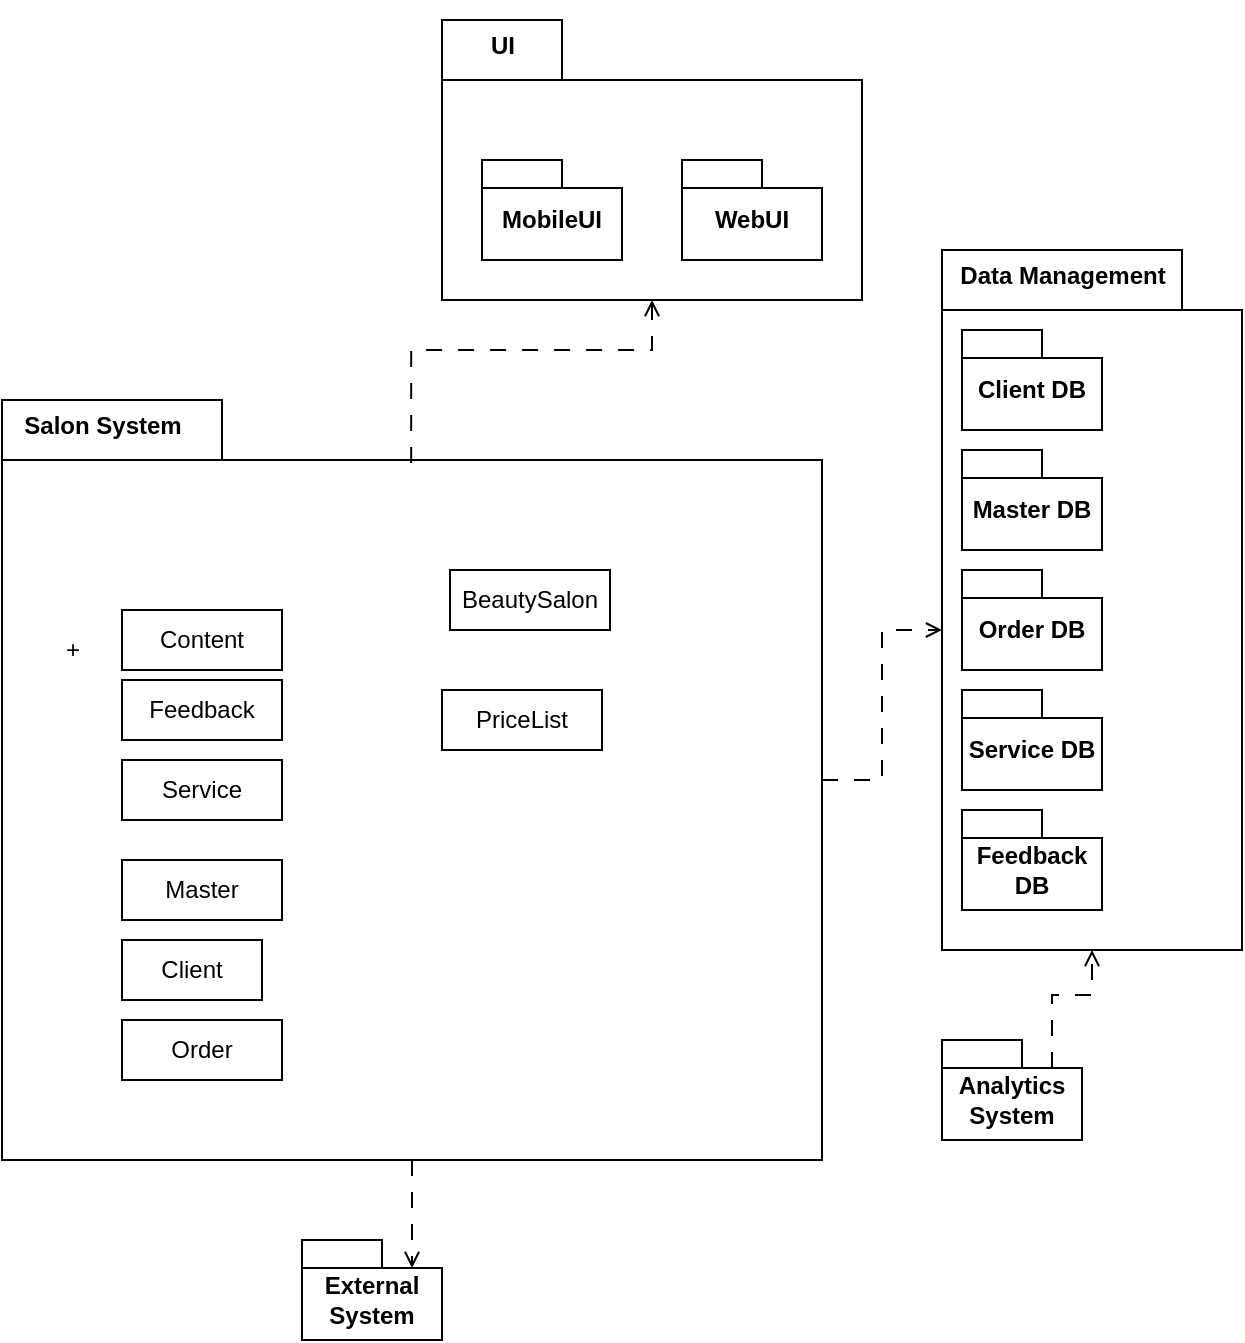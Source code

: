 <mxfile version="22.1.0" type="github">
  <diagram name="Страница — 1" id="7rhQbuFe_-9_RXr2HvZd">
    <mxGraphModel dx="1196" dy="609" grid="1" gridSize="10" guides="1" tooltips="1" connect="1" arrows="1" fold="1" page="1" pageScale="1" pageWidth="827" pageHeight="1169" math="0" shadow="0">
      <root>
        <mxCell id="0" />
        <mxCell id="1" parent="0" />
        <mxCell id="s2ad0YZ6BnSwc8JYi69Y-1" value="" style="shape=folder;fontStyle=1;spacingTop=10;tabWidth=60;tabHeight=30;tabPosition=left;html=1;whiteSpace=wrap;" parent="1" vertex="1">
          <mxGeometry x="370" y="120" width="210" height="140" as="geometry" />
        </mxCell>
        <mxCell id="s2ad0YZ6BnSwc8JYi69Y-2" value="WebUI" style="shape=folder;fontStyle=1;spacingTop=10;tabWidth=40;tabHeight=14;tabPosition=left;html=1;whiteSpace=wrap;" parent="1" vertex="1">
          <mxGeometry x="490" y="190" width="70" height="50" as="geometry" />
        </mxCell>
        <mxCell id="s2ad0YZ6BnSwc8JYi69Y-3" value="MobileUI" style="shape=folder;fontStyle=1;spacingTop=10;tabWidth=40;tabHeight=14;tabPosition=left;html=1;whiteSpace=wrap;" parent="1" vertex="1">
          <mxGeometry x="390" y="190" width="70" height="50" as="geometry" />
        </mxCell>
        <mxCell id="s2ad0YZ6BnSwc8JYi69Y-4" value="UI" style="text;align=center;fontStyle=1;verticalAlign=middle;spacingLeft=3;spacingRight=3;strokeColor=none;rotatable=0;points=[[0,0.5],[1,0.5]];portConstraint=eastwest;html=1;" parent="1" vertex="1">
          <mxGeometry x="360" y="110" width="80" height="46" as="geometry" />
        </mxCell>
        <mxCell id="s2ad0YZ6BnSwc8JYi69Y-5" value="" style="shape=folder;fontStyle=1;spacingTop=10;tabWidth=110;tabHeight=30;tabPosition=left;html=1;whiteSpace=wrap;" parent="1" vertex="1">
          <mxGeometry x="150" y="310" width="410" height="380" as="geometry" />
        </mxCell>
        <mxCell id="s2ad0YZ6BnSwc8JYi69Y-6" value="" style="shape=folder;fontStyle=1;spacingTop=10;tabWidth=120;tabHeight=30;tabPosition=left;html=1;whiteSpace=wrap;" parent="1" vertex="1">
          <mxGeometry x="620" y="235" width="150" height="350" as="geometry" />
        </mxCell>
        <mxCell id="s2ad0YZ6BnSwc8JYi69Y-7" value="Data Management" style="text;align=center;fontStyle=1;verticalAlign=middle;spacingLeft=3;spacingRight=3;strokeColor=none;rotatable=0;points=[[0,0.5],[1,0.5]];portConstraint=eastwest;html=1;" parent="1" vertex="1">
          <mxGeometry x="640" y="235" width="80" height="26" as="geometry" />
        </mxCell>
        <mxCell id="s2ad0YZ6BnSwc8JYi69Y-9" value="Client DB" style="shape=folder;fontStyle=1;spacingTop=10;tabWidth=40;tabHeight=14;tabPosition=left;html=1;whiteSpace=wrap;" parent="1" vertex="1">
          <mxGeometry x="630" y="275" width="70" height="50" as="geometry" />
        </mxCell>
        <mxCell id="s2ad0YZ6BnSwc8JYi69Y-10" value="Master DB" style="shape=folder;fontStyle=1;spacingTop=10;tabWidth=40;tabHeight=14;tabPosition=left;html=1;whiteSpace=wrap;" parent="1" vertex="1">
          <mxGeometry x="630" y="335" width="70" height="50" as="geometry" />
        </mxCell>
        <mxCell id="s2ad0YZ6BnSwc8JYi69Y-11" value="Order DB" style="shape=folder;fontStyle=1;spacingTop=10;tabWidth=40;tabHeight=14;tabPosition=left;html=1;whiteSpace=wrap;" parent="1" vertex="1">
          <mxGeometry x="630" y="395" width="70" height="50" as="geometry" />
        </mxCell>
        <mxCell id="s2ad0YZ6BnSwc8JYi69Y-13" value="Service DB" style="shape=folder;fontStyle=1;spacingTop=10;tabWidth=40;tabHeight=14;tabPosition=left;html=1;whiteSpace=wrap;" parent="1" vertex="1">
          <mxGeometry x="630" y="455" width="70" height="50" as="geometry" />
        </mxCell>
        <mxCell id="s2ad0YZ6BnSwc8JYi69Y-14" value="Feedback DB" style="shape=folder;fontStyle=1;spacingTop=10;tabWidth=40;tabHeight=14;tabPosition=left;html=1;whiteSpace=wrap;" parent="1" vertex="1">
          <mxGeometry x="630" y="515" width="70" height="50" as="geometry" />
        </mxCell>
        <mxCell id="s2ad0YZ6BnSwc8JYi69Y-15" style="edgeStyle=orthogonalEdgeStyle;rounded=0;orthogonalLoop=1;jettySize=auto;html=1;entryX=0.5;entryY=1;entryDx=0;entryDy=0;entryPerimeter=0;dashed=1;endArrow=open;endFill=0;dashPattern=8 8;exitX=0.499;exitY=0.083;exitDx=0;exitDy=0;exitPerimeter=0;" parent="1" source="s2ad0YZ6BnSwc8JYi69Y-5" target="s2ad0YZ6BnSwc8JYi69Y-1" edge="1">
          <mxGeometry relative="1" as="geometry" />
        </mxCell>
        <mxCell id="s2ad0YZ6BnSwc8JYi69Y-18" style="edgeStyle=orthogonalEdgeStyle;rounded=0;orthogonalLoop=1;jettySize=auto;html=1;entryX=0;entryY=0;entryDx=0;entryDy=190;entryPerimeter=0;dashed=1;dashPattern=8 8;endArrow=open;endFill=0;" parent="1" source="s2ad0YZ6BnSwc8JYi69Y-5" target="s2ad0YZ6BnSwc8JYi69Y-6" edge="1">
          <mxGeometry relative="1" as="geometry" />
        </mxCell>
        <mxCell id="s2ad0YZ6BnSwc8JYi69Y-20" value="External System" style="shape=folder;fontStyle=1;spacingTop=10;tabWidth=40;tabHeight=14;tabPosition=left;html=1;whiteSpace=wrap;" parent="1" vertex="1">
          <mxGeometry x="300" y="730" width="70" height="50" as="geometry" />
        </mxCell>
        <mxCell id="s2ad0YZ6BnSwc8JYi69Y-21" value="Analytics System" style="shape=folder;fontStyle=1;spacingTop=10;tabWidth=40;tabHeight=14;tabPosition=left;html=1;whiteSpace=wrap;" parent="1" vertex="1">
          <mxGeometry x="620" y="630" width="70" height="50" as="geometry" />
        </mxCell>
        <mxCell id="s2ad0YZ6BnSwc8JYi69Y-22" style="edgeStyle=orthogonalEdgeStyle;rounded=0;orthogonalLoop=1;jettySize=auto;html=1;entryX=0;entryY=0;entryDx=55;entryDy=14;entryPerimeter=0;dashed=1;dashPattern=8 8;endArrow=open;endFill=0;" parent="1" source="s2ad0YZ6BnSwc8JYi69Y-5" target="s2ad0YZ6BnSwc8JYi69Y-20" edge="1">
          <mxGeometry relative="1" as="geometry" />
        </mxCell>
        <mxCell id="s2ad0YZ6BnSwc8JYi69Y-24" style="edgeStyle=orthogonalEdgeStyle;rounded=0;orthogonalLoop=1;jettySize=auto;html=1;exitX=0;exitY=0;exitDx=55;exitDy=14;exitPerimeter=0;entryX=0.5;entryY=1;entryDx=0;entryDy=0;entryPerimeter=0;dashed=1;dashPattern=8 8;endArrow=open;endFill=0;" parent="1" source="s2ad0YZ6BnSwc8JYi69Y-21" target="s2ad0YZ6BnSwc8JYi69Y-6" edge="1">
          <mxGeometry relative="1" as="geometry" />
        </mxCell>
        <mxCell id="s2ad0YZ6BnSwc8JYi69Y-28" value="BeautySalon" style="html=1;whiteSpace=wrap;" parent="1" vertex="1">
          <mxGeometry x="374" y="395" width="80" height="30" as="geometry" />
        </mxCell>
        <mxCell id="s2ad0YZ6BnSwc8JYi69Y-33" value="PriceList" style="html=1;whiteSpace=wrap;" parent="1" vertex="1">
          <mxGeometry x="370" y="455" width="80" height="30" as="geometry" />
        </mxCell>
        <mxCell id="s2ad0YZ6BnSwc8JYi69Y-35" value="Content" style="html=1;whiteSpace=wrap;" parent="1" vertex="1">
          <mxGeometry x="210" y="415" width="80" height="30" as="geometry" />
        </mxCell>
        <mxCell id="s2ad0YZ6BnSwc8JYi69Y-30" value="Order" style="html=1;whiteSpace=wrap;" parent="1" vertex="1">
          <mxGeometry x="210" y="620" width="80" height="30" as="geometry" />
        </mxCell>
        <mxCell id="s2ad0YZ6BnSwc8JYi69Y-29" value="Client" style="html=1;whiteSpace=wrap;" parent="1" vertex="1">
          <mxGeometry x="210" y="580" width="70" height="30" as="geometry" />
        </mxCell>
        <mxCell id="s2ad0YZ6BnSwc8JYi69Y-37" value="Feedback" style="html=1;whiteSpace=wrap;" parent="1" vertex="1">
          <mxGeometry x="210" y="450" width="80" height="30" as="geometry" />
        </mxCell>
        <mxCell id="s2ad0YZ6BnSwc8JYi69Y-31" value="Service" style="html=1;whiteSpace=wrap;" parent="1" vertex="1">
          <mxGeometry x="210" y="490" width="80" height="30" as="geometry" />
        </mxCell>
        <mxCell id="s2ad0YZ6BnSwc8JYi69Y-32" value="Master" style="html=1;whiteSpace=wrap;" parent="1" vertex="1">
          <mxGeometry x="210" y="540" width="80" height="30" as="geometry" />
        </mxCell>
        <mxCell id="s2ad0YZ6BnSwc8JYi69Y-48" value="Salon System" style="text;align=center;fontStyle=1;verticalAlign=middle;spacingLeft=3;spacingRight=3;strokeColor=none;rotatable=0;points=[[0,0.5],[1,0.5]];portConstraint=eastwest;html=1;" parent="1" vertex="1">
          <mxGeometry x="160" y="310" width="80" height="26" as="geometry" />
        </mxCell>
        <mxCell id="WyYr5LIf-9lIaK0VxeJL-1" value="+" style="text;html=1;align=center;verticalAlign=middle;resizable=0;points=[];autosize=1;strokeColor=none;fillColor=none;" parent="1" vertex="1">
          <mxGeometry x="170" y="420" width="30" height="30" as="geometry" />
        </mxCell>
      </root>
    </mxGraphModel>
  </diagram>
</mxfile>
